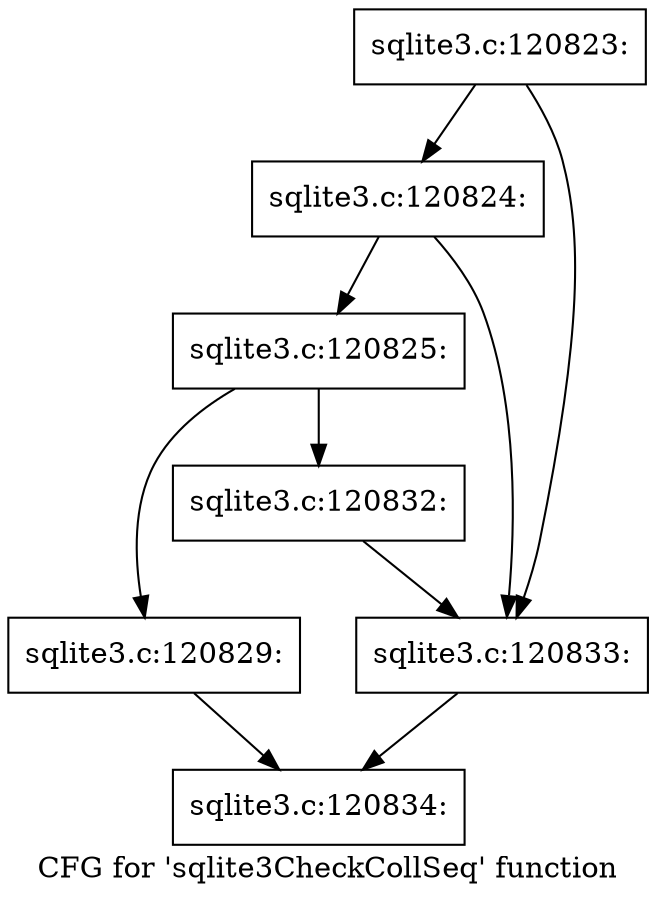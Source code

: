 digraph "CFG for 'sqlite3CheckCollSeq' function" {
	label="CFG for 'sqlite3CheckCollSeq' function";

	Node0x55c0f881f440 [shape=record,label="{sqlite3.c:120823:}"];
	Node0x55c0f881f440 -> Node0x55c0f881f960;
	Node0x55c0f881f440 -> Node0x55c0f881f910;
	Node0x55c0f881f960 [shape=record,label="{sqlite3.c:120824:}"];
	Node0x55c0f881f960 -> Node0x55c0f881f8c0;
	Node0x55c0f881f960 -> Node0x55c0f881f910;
	Node0x55c0f881f8c0 [shape=record,label="{sqlite3.c:120825:}"];
	Node0x55c0f881f8c0 -> Node0x55c0f8824a60;
	Node0x55c0f881f8c0 -> Node0x55c0f8824a10;
	Node0x55c0f8824a10 [shape=record,label="{sqlite3.c:120829:}"];
	Node0x55c0f8824a10 -> Node0x55c0f881f5c0;
	Node0x55c0f8824a60 [shape=record,label="{sqlite3.c:120832:}"];
	Node0x55c0f8824a60 -> Node0x55c0f881f910;
	Node0x55c0f881f910 [shape=record,label="{sqlite3.c:120833:}"];
	Node0x55c0f881f910 -> Node0x55c0f881f5c0;
	Node0x55c0f881f5c0 [shape=record,label="{sqlite3.c:120834:}"];
}
